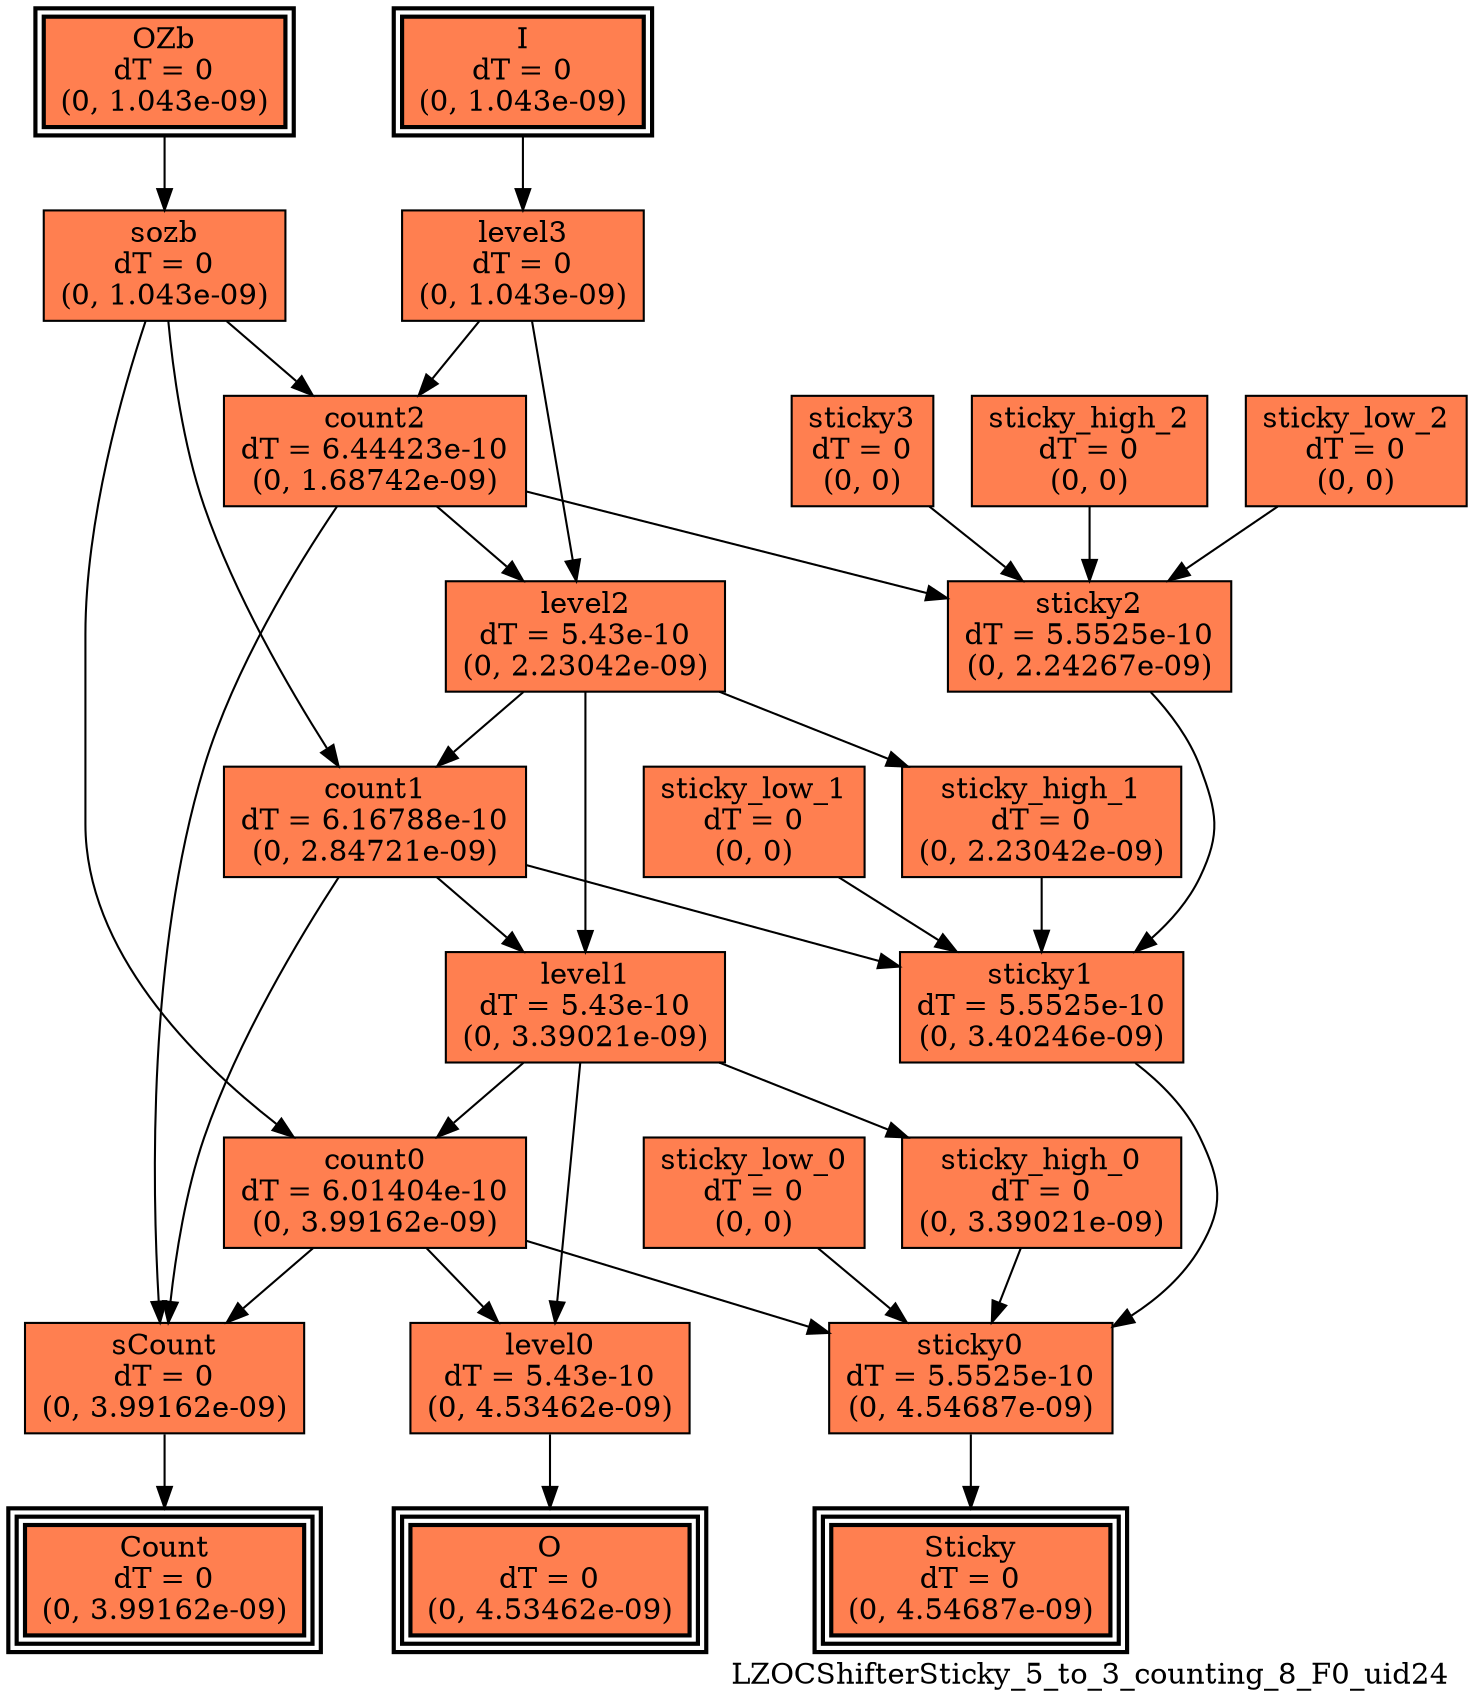 digraph LZOCShifterSticky_5_to_3_counting_8_F0_uid24
{
	//graph drawing options
	label=LZOCShifterSticky_5_to_3_counting_8_F0_uid24;
	labelloc=bottom;
	labeljust=right;
	ratio=auto;
	nodesep=0.25;
	ranksep=0.5;

	//input/output signals of operator LZOCShifterSticky_5_to_3_counting_8_F0_uid24
	I__LZOCShifterSticky_5_to_3_counting_8_F0_uid24 [ label="I\ndT = 0\n(0, 1.043e-09)", shape=box, color=black, style="bold, filled", fillcolor=coral, peripheries=2 ];
	OZb__LZOCShifterSticky_5_to_3_counting_8_F0_uid24 [ label="OZb\ndT = 0\n(0, 1.043e-09)", shape=box, color=black, style="bold, filled", fillcolor=coral, peripheries=2 ];
	Count__LZOCShifterSticky_5_to_3_counting_8_F0_uid24 [ label="Count\ndT = 0\n(0, 3.99162e-09)", shape=box, color=black, style="bold, filled", fillcolor=coral, peripheries=3 ];
	O__LZOCShifterSticky_5_to_3_counting_8_F0_uid24 [ label="O\ndT = 0\n(0, 4.53462e-09)", shape=box, color=black, style="bold, filled", fillcolor=coral, peripheries=3 ];
	Sticky__LZOCShifterSticky_5_to_3_counting_8_F0_uid24 [ label="Sticky\ndT = 0\n(0, 4.54687e-09)", shape=box, color=black, style="bold, filled", fillcolor=coral, peripheries=3 ];
	{rank=same I__LZOCShifterSticky_5_to_3_counting_8_F0_uid24, OZb__LZOCShifterSticky_5_to_3_counting_8_F0_uid24};
	{rank=same Count__LZOCShifterSticky_5_to_3_counting_8_F0_uid24, O__LZOCShifterSticky_5_to_3_counting_8_F0_uid24, Sticky__LZOCShifterSticky_5_to_3_counting_8_F0_uid24};
	//internal signals of operator LZOCShifterSticky_5_to_3_counting_8_F0_uid24
	level3__LZOCShifterSticky_5_to_3_counting_8_F0_uid24 [ label="level3\ndT = 0\n(0, 1.043e-09)", shape=box, color=black, style=filled, fillcolor=coral, peripheries=1 ];
	sozb__LZOCShifterSticky_5_to_3_counting_8_F0_uid24 [ label="sozb\ndT = 0\n(0, 1.043e-09)", shape=box, color=black, style=filled, fillcolor=coral, peripheries=1 ];
	sticky3__LZOCShifterSticky_5_to_3_counting_8_F0_uid24 [ label="sticky3\ndT = 0\n(0, 0)", shape=box, color=black, style=filled, fillcolor=coral, peripheries=1 ];
	count2__LZOCShifterSticky_5_to_3_counting_8_F0_uid24 [ label="count2\ndT = 6.44423e-10\n(0, 1.68742e-09)", shape=box, color=black, style=filled, fillcolor=coral, peripheries=1 ];
	level2__LZOCShifterSticky_5_to_3_counting_8_F0_uid24 [ label="level2\ndT = 5.43e-10\n(0, 2.23042e-09)", shape=box, color=black, style=filled, fillcolor=coral, peripheries=1 ];
	sticky_high_2__LZOCShifterSticky_5_to_3_counting_8_F0_uid24 [ label="sticky_high_2\ndT = 0\n(0, 0)", shape=box, color=black, style=filled, fillcolor=coral, peripheries=1 ];
	sticky_low_2__LZOCShifterSticky_5_to_3_counting_8_F0_uid24 [ label="sticky_low_2\ndT = 0\n(0, 0)", shape=box, color=black, style=filled, fillcolor=coral, peripheries=1 ];
	sticky2__LZOCShifterSticky_5_to_3_counting_8_F0_uid24 [ label="sticky2\ndT = 5.5525e-10\n(0, 2.24267e-09)", shape=box, color=black, style=filled, fillcolor=coral, peripheries=1 ];
	count1__LZOCShifterSticky_5_to_3_counting_8_F0_uid24 [ label="count1\ndT = 6.16788e-10\n(0, 2.84721e-09)", shape=box, color=black, style=filled, fillcolor=coral, peripheries=1 ];
	level1__LZOCShifterSticky_5_to_3_counting_8_F0_uid24 [ label="level1\ndT = 5.43e-10\n(0, 3.39021e-09)", shape=box, color=black, style=filled, fillcolor=coral, peripheries=1 ];
	sticky_high_1__LZOCShifterSticky_5_to_3_counting_8_F0_uid24 [ label="sticky_high_1\ndT = 0\n(0, 2.23042e-09)", shape=box, color=black, style=filled, fillcolor=coral, peripheries=1 ];
	sticky_low_1__LZOCShifterSticky_5_to_3_counting_8_F0_uid24 [ label="sticky_low_1\ndT = 0\n(0, 0)", shape=box, color=black, style=filled, fillcolor=coral, peripheries=1 ];
	sticky1__LZOCShifterSticky_5_to_3_counting_8_F0_uid24 [ label="sticky1\ndT = 5.5525e-10\n(0, 3.40246e-09)", shape=box, color=black, style=filled, fillcolor=coral, peripheries=1 ];
	count0__LZOCShifterSticky_5_to_3_counting_8_F0_uid24 [ label="count0\ndT = 6.01404e-10\n(0, 3.99162e-09)", shape=box, color=black, style=filled, fillcolor=coral, peripheries=1 ];
	level0__LZOCShifterSticky_5_to_3_counting_8_F0_uid24 [ label="level0\ndT = 5.43e-10\n(0, 4.53462e-09)", shape=box, color=black, style=filled, fillcolor=coral, peripheries=1 ];
	sticky_high_0__LZOCShifterSticky_5_to_3_counting_8_F0_uid24 [ label="sticky_high_0\ndT = 0\n(0, 3.39021e-09)", shape=box, color=black, style=filled, fillcolor=coral, peripheries=1 ];
	sticky_low_0__LZOCShifterSticky_5_to_3_counting_8_F0_uid24 [ label="sticky_low_0\ndT = 0\n(0, 0)", shape=box, color=black, style=filled, fillcolor=coral, peripheries=1 ];
	sticky0__LZOCShifterSticky_5_to_3_counting_8_F0_uid24 [ label="sticky0\ndT = 5.5525e-10\n(0, 4.54687e-09)", shape=box, color=black, style=filled, fillcolor=coral, peripheries=1 ];
	sCount__LZOCShifterSticky_5_to_3_counting_8_F0_uid24 [ label="sCount\ndT = 0\n(0, 3.99162e-09)", shape=box, color=black, style=filled, fillcolor=coral, peripheries=1 ];

	//subcomponents of operator LZOCShifterSticky_5_to_3_counting_8_F0_uid24

	//input and internal signal connections of operator LZOCShifterSticky_5_to_3_counting_8_F0_uid24
	I__LZOCShifterSticky_5_to_3_counting_8_F0_uid24 -> level3__LZOCShifterSticky_5_to_3_counting_8_F0_uid24 [ arrowhead=normal, arrowsize=1.0, arrowtail=normal, color=black, dir=forward  ];
	OZb__LZOCShifterSticky_5_to_3_counting_8_F0_uid24 -> sozb__LZOCShifterSticky_5_to_3_counting_8_F0_uid24 [ arrowhead=normal, arrowsize=1.0, arrowtail=normal, color=black, dir=forward  ];
	level3__LZOCShifterSticky_5_to_3_counting_8_F0_uid24 -> count2__LZOCShifterSticky_5_to_3_counting_8_F0_uid24 [ arrowhead=normal, arrowsize=1.0, arrowtail=normal, color=black, dir=forward  ];
	level3__LZOCShifterSticky_5_to_3_counting_8_F0_uid24 -> level2__LZOCShifterSticky_5_to_3_counting_8_F0_uid24 [ arrowhead=normal, arrowsize=1.0, arrowtail=normal, color=black, dir=forward  ];
	sozb__LZOCShifterSticky_5_to_3_counting_8_F0_uid24 -> count2__LZOCShifterSticky_5_to_3_counting_8_F0_uid24 [ arrowhead=normal, arrowsize=1.0, arrowtail=normal, color=black, dir=forward  ];
	sozb__LZOCShifterSticky_5_to_3_counting_8_F0_uid24 -> count1__LZOCShifterSticky_5_to_3_counting_8_F0_uid24 [ arrowhead=normal, arrowsize=1.0, arrowtail=normal, color=black, dir=forward  ];
	sozb__LZOCShifterSticky_5_to_3_counting_8_F0_uid24 -> count0__LZOCShifterSticky_5_to_3_counting_8_F0_uid24 [ arrowhead=normal, arrowsize=1.0, arrowtail=normal, color=black, dir=forward  ];
	sticky3__LZOCShifterSticky_5_to_3_counting_8_F0_uid24 -> sticky2__LZOCShifterSticky_5_to_3_counting_8_F0_uid24 [ arrowhead=normal, arrowsize=1.0, arrowtail=normal, color=black, dir=forward  ];
	count2__LZOCShifterSticky_5_to_3_counting_8_F0_uid24 -> level2__LZOCShifterSticky_5_to_3_counting_8_F0_uid24 [ arrowhead=normal, arrowsize=1.0, arrowtail=normal, color=black, dir=forward  ];
	count2__LZOCShifterSticky_5_to_3_counting_8_F0_uid24 -> sticky2__LZOCShifterSticky_5_to_3_counting_8_F0_uid24 [ arrowhead=normal, arrowsize=1.0, arrowtail=normal, color=black, dir=forward  ];
	count2__LZOCShifterSticky_5_to_3_counting_8_F0_uid24 -> sCount__LZOCShifterSticky_5_to_3_counting_8_F0_uid24 [ arrowhead=normal, arrowsize=1.0, arrowtail=normal, color=black, dir=forward  ];
	level2__LZOCShifterSticky_5_to_3_counting_8_F0_uid24 -> count1__LZOCShifterSticky_5_to_3_counting_8_F0_uid24 [ arrowhead=normal, arrowsize=1.0, arrowtail=normal, color=black, dir=forward  ];
	level2__LZOCShifterSticky_5_to_3_counting_8_F0_uid24 -> level1__LZOCShifterSticky_5_to_3_counting_8_F0_uid24 [ arrowhead=normal, arrowsize=1.0, arrowtail=normal, color=black, dir=forward  ];
	level2__LZOCShifterSticky_5_to_3_counting_8_F0_uid24 -> sticky_high_1__LZOCShifterSticky_5_to_3_counting_8_F0_uid24 [ arrowhead=normal, arrowsize=1.0, arrowtail=normal, color=black, dir=forward  ];
	sticky_high_2__LZOCShifterSticky_5_to_3_counting_8_F0_uid24 -> sticky2__LZOCShifterSticky_5_to_3_counting_8_F0_uid24 [ arrowhead=normal, arrowsize=1.0, arrowtail=normal, color=black, dir=forward  ];
	sticky_low_2__LZOCShifterSticky_5_to_3_counting_8_F0_uid24 -> sticky2__LZOCShifterSticky_5_to_3_counting_8_F0_uid24 [ arrowhead=normal, arrowsize=1.0, arrowtail=normal, color=black, dir=forward  ];
	sticky2__LZOCShifterSticky_5_to_3_counting_8_F0_uid24 -> sticky1__LZOCShifterSticky_5_to_3_counting_8_F0_uid24 [ arrowhead=normal, arrowsize=1.0, arrowtail=normal, color=black, dir=forward  ];
	count1__LZOCShifterSticky_5_to_3_counting_8_F0_uid24 -> level1__LZOCShifterSticky_5_to_3_counting_8_F0_uid24 [ arrowhead=normal, arrowsize=1.0, arrowtail=normal, color=black, dir=forward  ];
	count1__LZOCShifterSticky_5_to_3_counting_8_F0_uid24 -> sticky1__LZOCShifterSticky_5_to_3_counting_8_F0_uid24 [ arrowhead=normal, arrowsize=1.0, arrowtail=normal, color=black, dir=forward  ];
	count1__LZOCShifterSticky_5_to_3_counting_8_F0_uid24 -> sCount__LZOCShifterSticky_5_to_3_counting_8_F0_uid24 [ arrowhead=normal, arrowsize=1.0, arrowtail=normal, color=black, dir=forward  ];
	level1__LZOCShifterSticky_5_to_3_counting_8_F0_uid24 -> count0__LZOCShifterSticky_5_to_3_counting_8_F0_uid24 [ arrowhead=normal, arrowsize=1.0, arrowtail=normal, color=black, dir=forward  ];
	level1__LZOCShifterSticky_5_to_3_counting_8_F0_uid24 -> level0__LZOCShifterSticky_5_to_3_counting_8_F0_uid24 [ arrowhead=normal, arrowsize=1.0, arrowtail=normal, color=black, dir=forward  ];
	level1__LZOCShifterSticky_5_to_3_counting_8_F0_uid24 -> sticky_high_0__LZOCShifterSticky_5_to_3_counting_8_F0_uid24 [ arrowhead=normal, arrowsize=1.0, arrowtail=normal, color=black, dir=forward  ];
	sticky_high_1__LZOCShifterSticky_5_to_3_counting_8_F0_uid24 -> sticky1__LZOCShifterSticky_5_to_3_counting_8_F0_uid24 [ arrowhead=normal, arrowsize=1.0, arrowtail=normal, color=black, dir=forward  ];
	sticky_low_1__LZOCShifterSticky_5_to_3_counting_8_F0_uid24 -> sticky1__LZOCShifterSticky_5_to_3_counting_8_F0_uid24 [ arrowhead=normal, arrowsize=1.0, arrowtail=normal, color=black, dir=forward  ];
	sticky1__LZOCShifterSticky_5_to_3_counting_8_F0_uid24 -> sticky0__LZOCShifterSticky_5_to_3_counting_8_F0_uid24 [ arrowhead=normal, arrowsize=1.0, arrowtail=normal, color=black, dir=forward  ];
	count0__LZOCShifterSticky_5_to_3_counting_8_F0_uid24 -> level0__LZOCShifterSticky_5_to_3_counting_8_F0_uid24 [ arrowhead=normal, arrowsize=1.0, arrowtail=normal, color=black, dir=forward  ];
	count0__LZOCShifterSticky_5_to_3_counting_8_F0_uid24 -> sticky0__LZOCShifterSticky_5_to_3_counting_8_F0_uid24 [ arrowhead=normal, arrowsize=1.0, arrowtail=normal, color=black, dir=forward  ];
	count0__LZOCShifterSticky_5_to_3_counting_8_F0_uid24 -> sCount__LZOCShifterSticky_5_to_3_counting_8_F0_uid24 [ arrowhead=normal, arrowsize=1.0, arrowtail=normal, color=black, dir=forward  ];
	level0__LZOCShifterSticky_5_to_3_counting_8_F0_uid24 -> O__LZOCShifterSticky_5_to_3_counting_8_F0_uid24 [ arrowhead=normal, arrowsize=1.0, arrowtail=normal, color=black, dir=forward  ];
	sticky_high_0__LZOCShifterSticky_5_to_3_counting_8_F0_uid24 -> sticky0__LZOCShifterSticky_5_to_3_counting_8_F0_uid24 [ arrowhead=normal, arrowsize=1.0, arrowtail=normal, color=black, dir=forward  ];
	sticky_low_0__LZOCShifterSticky_5_to_3_counting_8_F0_uid24 -> sticky0__LZOCShifterSticky_5_to_3_counting_8_F0_uid24 [ arrowhead=normal, arrowsize=1.0, arrowtail=normal, color=black, dir=forward  ];
	sticky0__LZOCShifterSticky_5_to_3_counting_8_F0_uid24 -> Sticky__LZOCShifterSticky_5_to_3_counting_8_F0_uid24 [ arrowhead=normal, arrowsize=1.0, arrowtail=normal, color=black, dir=forward  ];
	sCount__LZOCShifterSticky_5_to_3_counting_8_F0_uid24 -> Count__LZOCShifterSticky_5_to_3_counting_8_F0_uid24 [ arrowhead=normal, arrowsize=1.0, arrowtail=normal, color=black, dir=forward  ];
}

